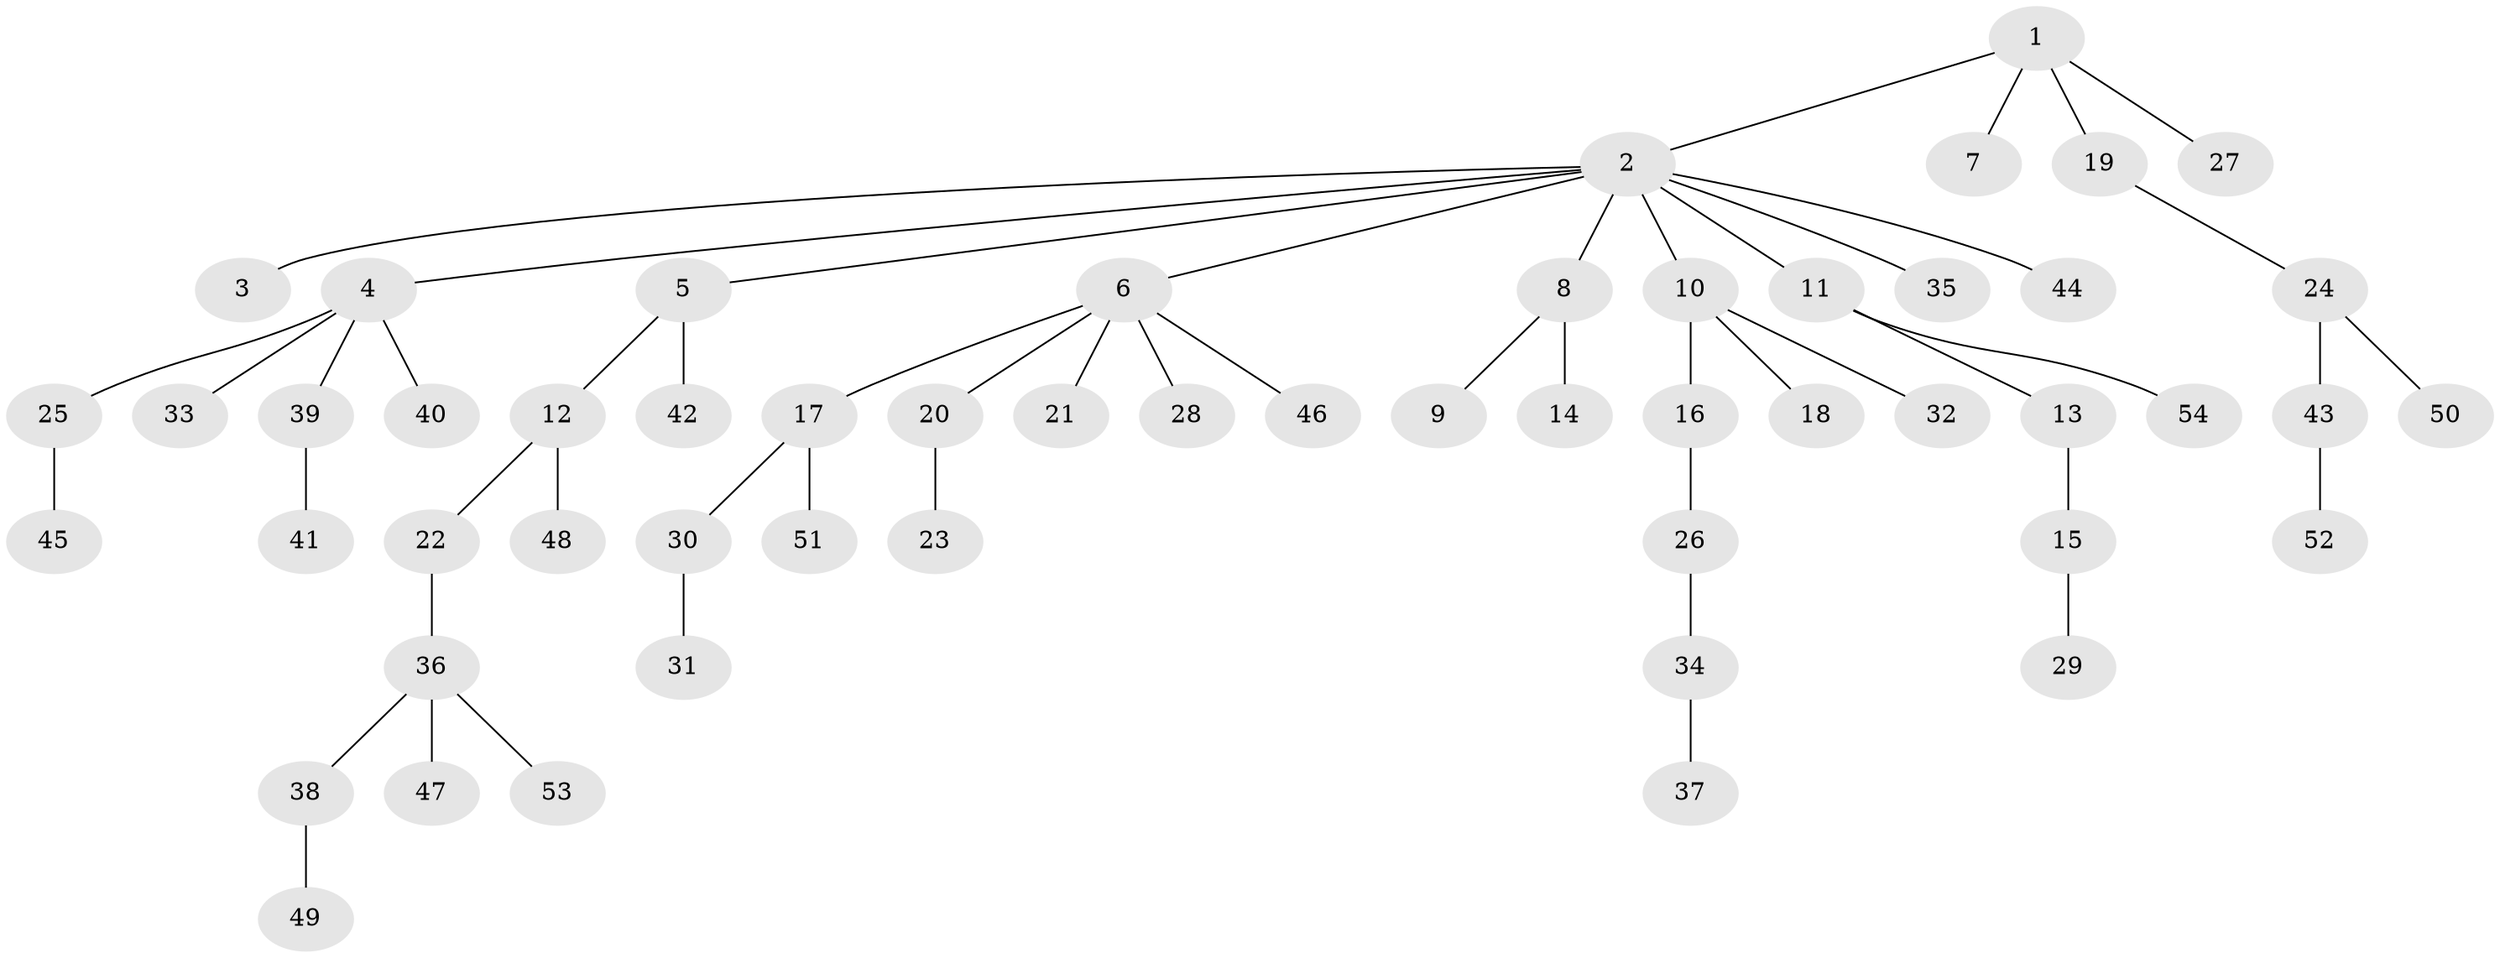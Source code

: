 // Generated by graph-tools (version 1.1) at 2025/26/03/09/25 03:26:31]
// undirected, 54 vertices, 53 edges
graph export_dot {
graph [start="1"]
  node [color=gray90,style=filled];
  1;
  2;
  3;
  4;
  5;
  6;
  7;
  8;
  9;
  10;
  11;
  12;
  13;
  14;
  15;
  16;
  17;
  18;
  19;
  20;
  21;
  22;
  23;
  24;
  25;
  26;
  27;
  28;
  29;
  30;
  31;
  32;
  33;
  34;
  35;
  36;
  37;
  38;
  39;
  40;
  41;
  42;
  43;
  44;
  45;
  46;
  47;
  48;
  49;
  50;
  51;
  52;
  53;
  54;
  1 -- 2;
  1 -- 7;
  1 -- 19;
  1 -- 27;
  2 -- 3;
  2 -- 4;
  2 -- 5;
  2 -- 6;
  2 -- 8;
  2 -- 10;
  2 -- 11;
  2 -- 35;
  2 -- 44;
  4 -- 25;
  4 -- 33;
  4 -- 39;
  4 -- 40;
  5 -- 12;
  5 -- 42;
  6 -- 17;
  6 -- 20;
  6 -- 21;
  6 -- 28;
  6 -- 46;
  8 -- 9;
  8 -- 14;
  10 -- 16;
  10 -- 18;
  10 -- 32;
  11 -- 13;
  11 -- 54;
  12 -- 22;
  12 -- 48;
  13 -- 15;
  15 -- 29;
  16 -- 26;
  17 -- 30;
  17 -- 51;
  19 -- 24;
  20 -- 23;
  22 -- 36;
  24 -- 43;
  24 -- 50;
  25 -- 45;
  26 -- 34;
  30 -- 31;
  34 -- 37;
  36 -- 38;
  36 -- 47;
  36 -- 53;
  38 -- 49;
  39 -- 41;
  43 -- 52;
}
